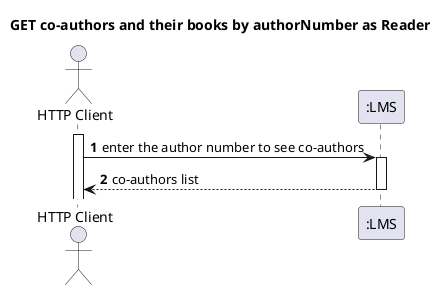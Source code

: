 @startuml
'https://plantuml.com/sequence-diagram
autoactivate on
autonumber

title GET co-authors and their books by authorNumber as Reader

actor "HTTP Client" as Reader
participant ":LMS" as Rest

activate Reader

Reader -> Rest: enter the author number to see co-authors
Rest --> Reader: co-authors list


@enduml